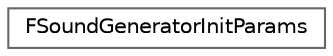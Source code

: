 digraph "Graphical Class Hierarchy"
{
 // INTERACTIVE_SVG=YES
 // LATEX_PDF_SIZE
  bgcolor="transparent";
  edge [fontname=Helvetica,fontsize=10,labelfontname=Helvetica,labelfontsize=10];
  node [fontname=Helvetica,fontsize=10,shape=box,height=0.2,width=0.4];
  rankdir="LR";
  Node0 [id="Node000000",label="FSoundGeneratorInitParams",height=0.2,width=0.4,color="grey40", fillcolor="white", style="filled",URL="$dc/d2d/structFSoundGeneratorInitParams.html",tooltip=" "];
}
